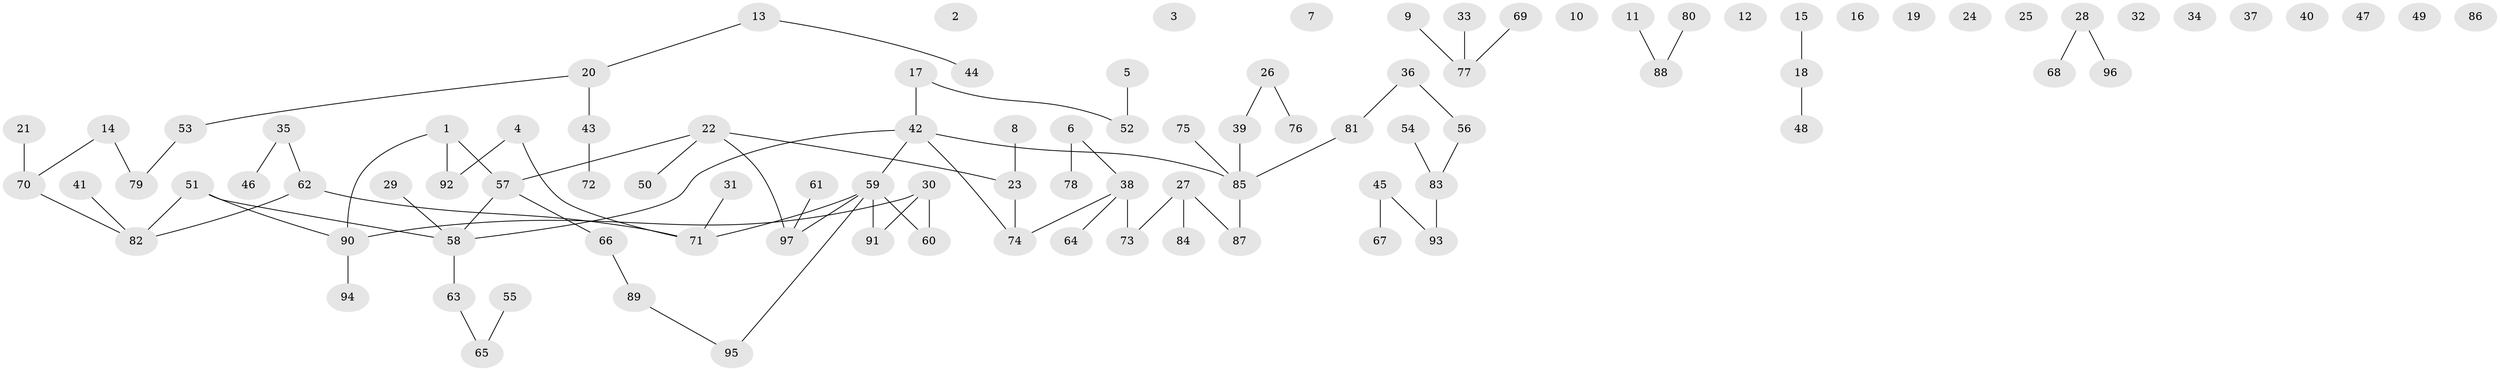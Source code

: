 // Generated by graph-tools (version 1.1) at 2025/25/03/09/25 03:25:14]
// undirected, 97 vertices, 85 edges
graph export_dot {
graph [start="1"]
  node [color=gray90,style=filled];
  1;
  2;
  3;
  4;
  5;
  6;
  7;
  8;
  9;
  10;
  11;
  12;
  13;
  14;
  15;
  16;
  17;
  18;
  19;
  20;
  21;
  22;
  23;
  24;
  25;
  26;
  27;
  28;
  29;
  30;
  31;
  32;
  33;
  34;
  35;
  36;
  37;
  38;
  39;
  40;
  41;
  42;
  43;
  44;
  45;
  46;
  47;
  48;
  49;
  50;
  51;
  52;
  53;
  54;
  55;
  56;
  57;
  58;
  59;
  60;
  61;
  62;
  63;
  64;
  65;
  66;
  67;
  68;
  69;
  70;
  71;
  72;
  73;
  74;
  75;
  76;
  77;
  78;
  79;
  80;
  81;
  82;
  83;
  84;
  85;
  86;
  87;
  88;
  89;
  90;
  91;
  92;
  93;
  94;
  95;
  96;
  97;
  1 -- 57;
  1 -- 90;
  1 -- 92;
  4 -- 71;
  4 -- 92;
  5 -- 52;
  6 -- 38;
  6 -- 78;
  8 -- 23;
  9 -- 77;
  11 -- 88;
  13 -- 20;
  13 -- 44;
  14 -- 70;
  14 -- 79;
  15 -- 18;
  17 -- 42;
  17 -- 52;
  18 -- 48;
  20 -- 43;
  20 -- 53;
  21 -- 70;
  22 -- 23;
  22 -- 50;
  22 -- 57;
  22 -- 97;
  23 -- 74;
  26 -- 39;
  26 -- 76;
  27 -- 73;
  27 -- 84;
  27 -- 87;
  28 -- 68;
  28 -- 96;
  29 -- 58;
  30 -- 60;
  30 -- 90;
  30 -- 91;
  31 -- 71;
  33 -- 77;
  35 -- 46;
  35 -- 62;
  36 -- 56;
  36 -- 81;
  38 -- 64;
  38 -- 73;
  38 -- 74;
  39 -- 85;
  41 -- 82;
  42 -- 58;
  42 -- 59;
  42 -- 74;
  42 -- 85;
  43 -- 72;
  45 -- 67;
  45 -- 93;
  51 -- 58;
  51 -- 82;
  51 -- 90;
  53 -- 79;
  54 -- 83;
  55 -- 65;
  56 -- 83;
  57 -- 58;
  57 -- 66;
  58 -- 63;
  59 -- 60;
  59 -- 71;
  59 -- 91;
  59 -- 95;
  59 -- 97;
  61 -- 97;
  62 -- 71;
  62 -- 82;
  63 -- 65;
  66 -- 89;
  69 -- 77;
  70 -- 82;
  75 -- 85;
  80 -- 88;
  81 -- 85;
  83 -- 93;
  85 -- 87;
  89 -- 95;
  90 -- 94;
}
